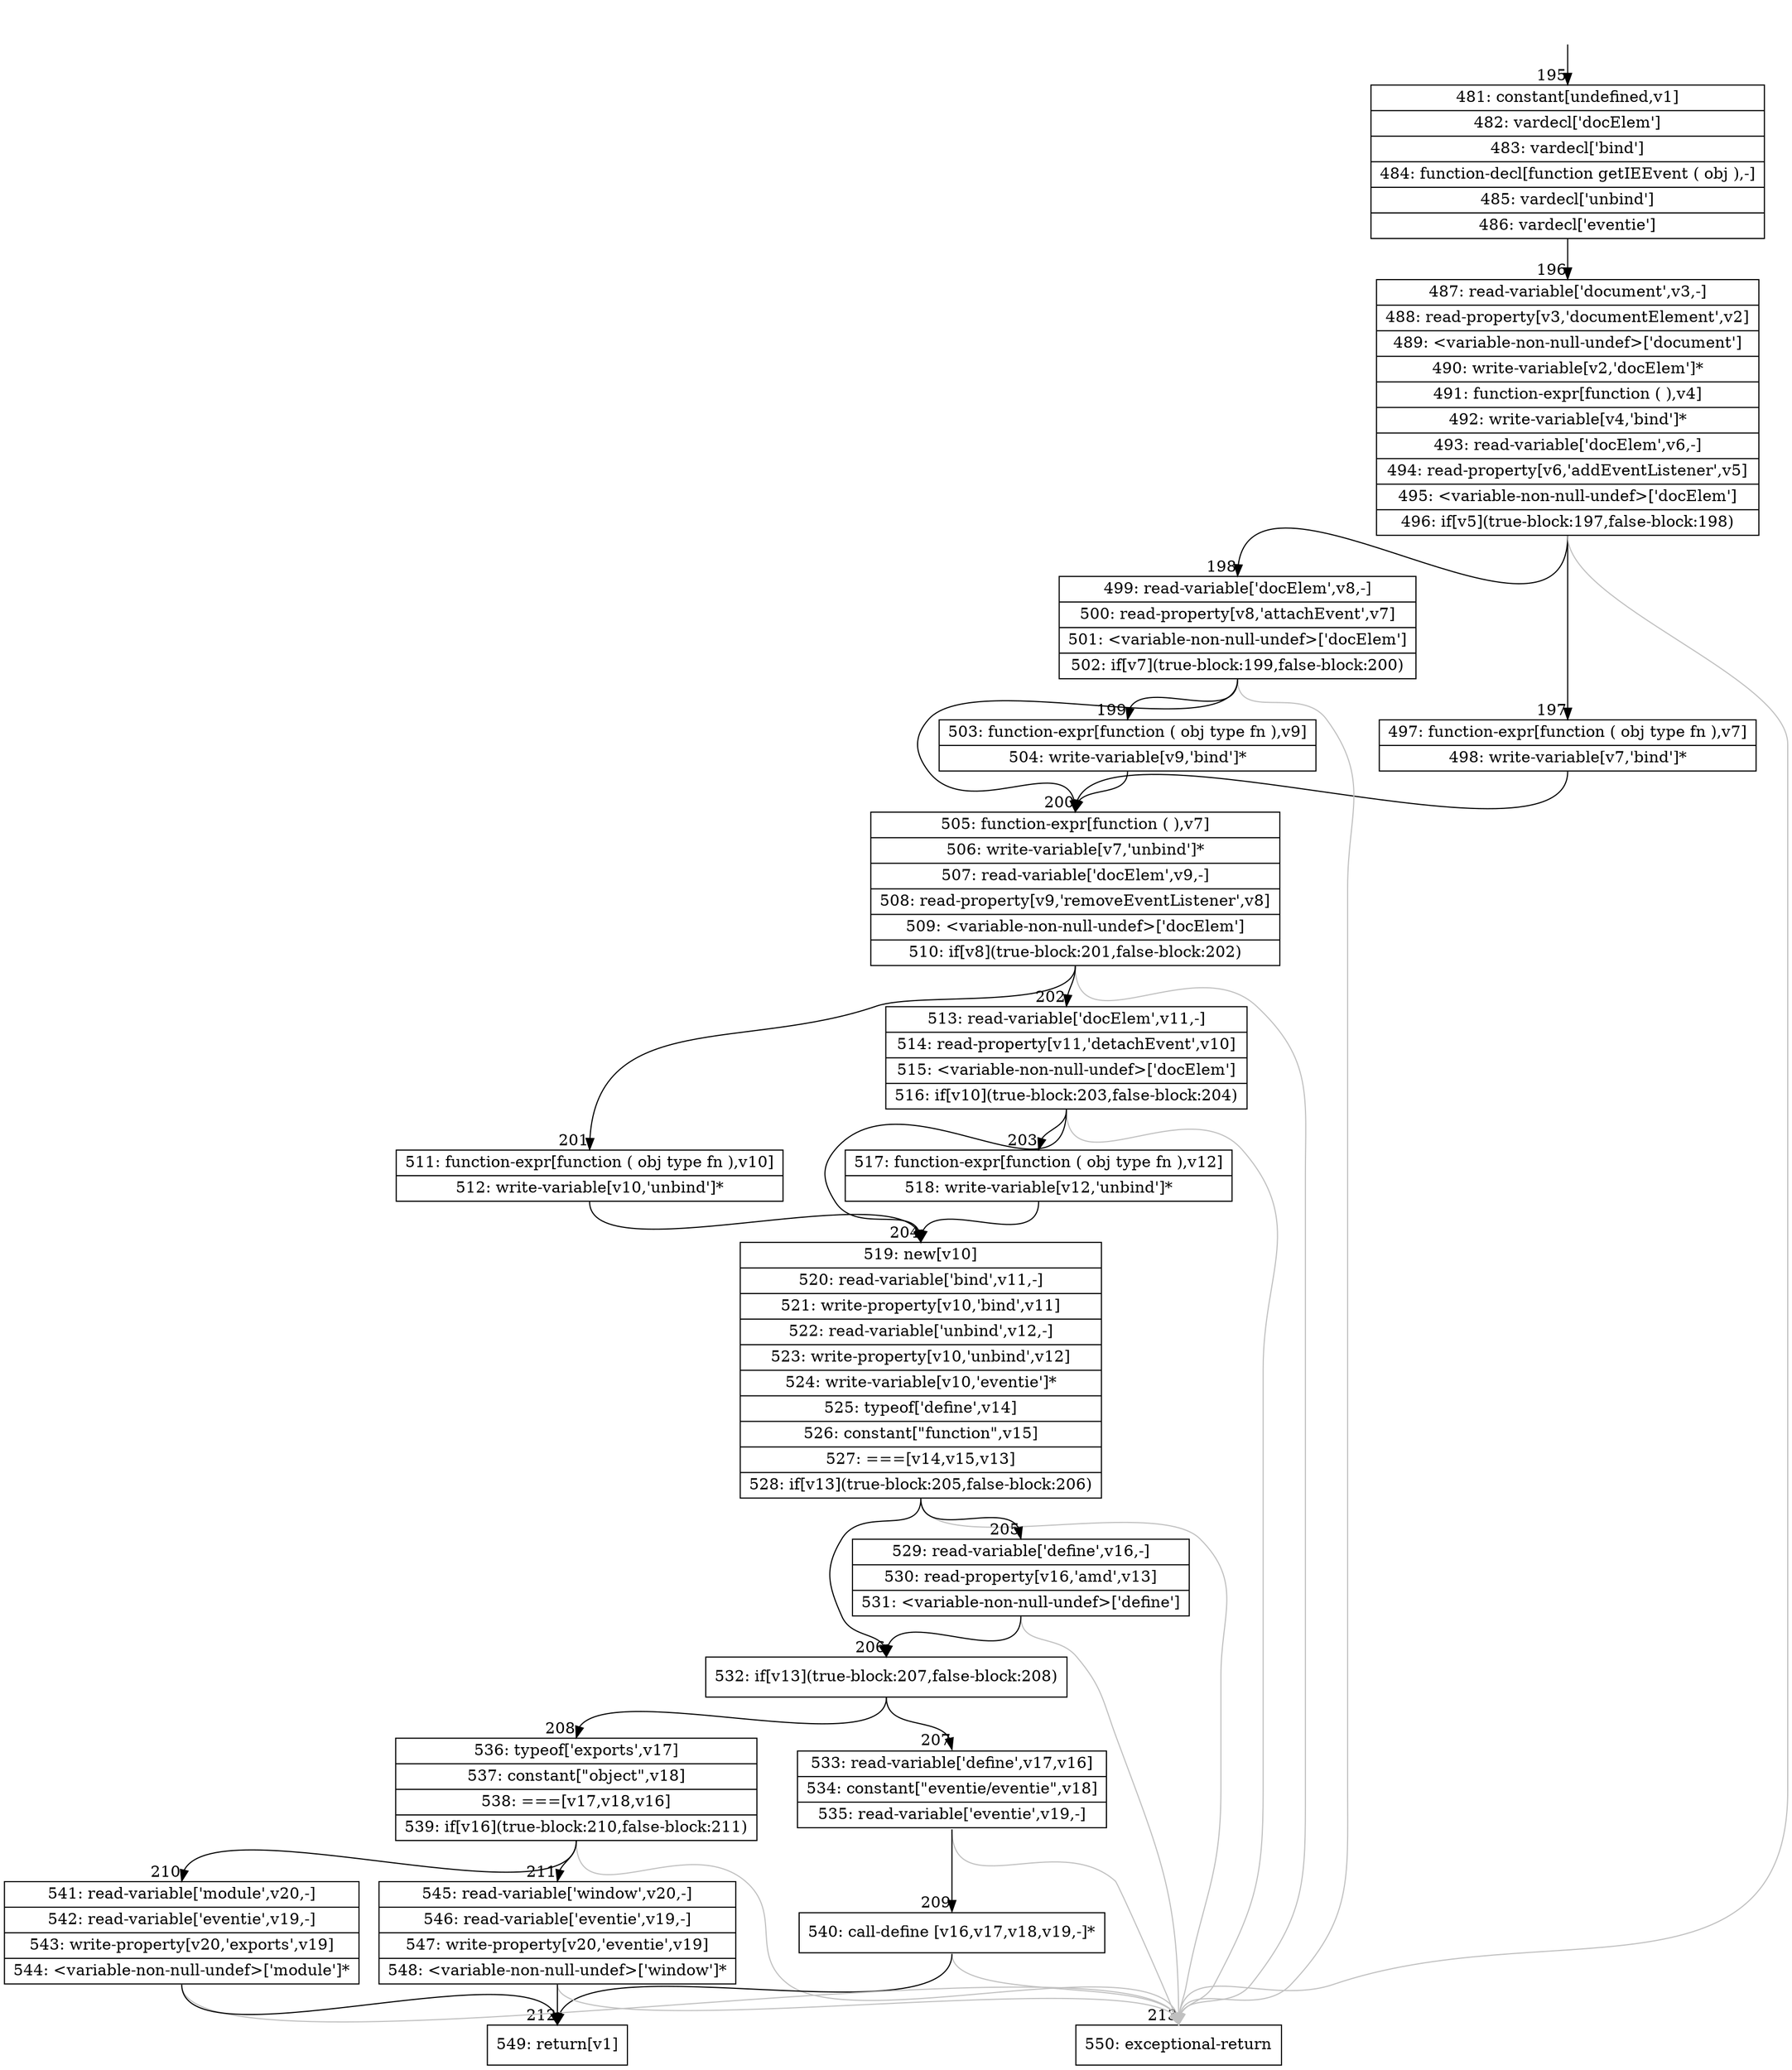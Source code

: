 digraph {
rankdir="TD"
BB_entry11[shape=none,label=""];
BB_entry11 -> BB195 [tailport=s, headport=n, headlabel="    195"]
BB195 [shape=record label="{481: constant[undefined,v1]|482: vardecl['docElem']|483: vardecl['bind']|484: function-decl[function getIEEvent ( obj ),-]|485: vardecl['unbind']|486: vardecl['eventie']}" ] 
BB195 -> BB196 [tailport=s, headport=n, headlabel="      196"]
BB196 [shape=record label="{487: read-variable['document',v3,-]|488: read-property[v3,'documentElement',v2]|489: \<variable-non-null-undef\>['document']|490: write-variable[v2,'docElem']*|491: function-expr[function ( ),v4]|492: write-variable[v4,'bind']*|493: read-variable['docElem',v6,-]|494: read-property[v6,'addEventListener',v5]|495: \<variable-non-null-undef\>['docElem']|496: if[v5](true-block:197,false-block:198)}" ] 
BB196 -> BB197 [tailport=s, headport=n, headlabel="      197"]
BB196 -> BB198 [tailport=s, headport=n, headlabel="      198"]
BB196 -> BB213 [tailport=s, headport=n, color=gray, headlabel="      213"]
BB197 [shape=record label="{497: function-expr[function ( obj type fn ),v7]|498: write-variable[v7,'bind']*}" ] 
BB197 -> BB200 [tailport=s, headport=n, headlabel="      200"]
BB198 [shape=record label="{499: read-variable['docElem',v8,-]|500: read-property[v8,'attachEvent',v7]|501: \<variable-non-null-undef\>['docElem']|502: if[v7](true-block:199,false-block:200)}" ] 
BB198 -> BB199 [tailport=s, headport=n, headlabel="      199"]
BB198 -> BB200 [tailport=s, headport=n]
BB198 -> BB213 [tailport=s, headport=n, color=gray]
BB199 [shape=record label="{503: function-expr[function ( obj type fn ),v9]|504: write-variable[v9,'bind']*}" ] 
BB199 -> BB200 [tailport=s, headport=n]
BB200 [shape=record label="{505: function-expr[function ( ),v7]|506: write-variable[v7,'unbind']*|507: read-variable['docElem',v9,-]|508: read-property[v9,'removeEventListener',v8]|509: \<variable-non-null-undef\>['docElem']|510: if[v8](true-block:201,false-block:202)}" ] 
BB200 -> BB201 [tailport=s, headport=n, headlabel="      201"]
BB200 -> BB202 [tailport=s, headport=n, headlabel="      202"]
BB200 -> BB213 [tailport=s, headport=n, color=gray]
BB201 [shape=record label="{511: function-expr[function ( obj type fn ),v10]|512: write-variable[v10,'unbind']*}" ] 
BB201 -> BB204 [tailport=s, headport=n, headlabel="      204"]
BB202 [shape=record label="{513: read-variable['docElem',v11,-]|514: read-property[v11,'detachEvent',v10]|515: \<variable-non-null-undef\>['docElem']|516: if[v10](true-block:203,false-block:204)}" ] 
BB202 -> BB203 [tailport=s, headport=n, headlabel="      203"]
BB202 -> BB204 [tailport=s, headport=n]
BB202 -> BB213 [tailport=s, headport=n, color=gray]
BB203 [shape=record label="{517: function-expr[function ( obj type fn ),v12]|518: write-variable[v12,'unbind']*}" ] 
BB203 -> BB204 [tailport=s, headport=n]
BB204 [shape=record label="{519: new[v10]|520: read-variable['bind',v11,-]|521: write-property[v10,'bind',v11]|522: read-variable['unbind',v12,-]|523: write-property[v10,'unbind',v12]|524: write-variable[v10,'eventie']*|525: typeof['define',v14]|526: constant[\"function\",v15]|527: ===[v14,v15,v13]|528: if[v13](true-block:205,false-block:206)}" ] 
BB204 -> BB206 [tailport=s, headport=n, headlabel="      206"]
BB204 -> BB205 [tailport=s, headport=n, headlabel="      205"]
BB204 -> BB213 [tailport=s, headport=n, color=gray]
BB205 [shape=record label="{529: read-variable['define',v16,-]|530: read-property[v16,'amd',v13]|531: \<variable-non-null-undef\>['define']}" ] 
BB205 -> BB206 [tailport=s, headport=n]
BB205 -> BB213 [tailport=s, headport=n, color=gray]
BB206 [shape=record label="{532: if[v13](true-block:207,false-block:208)}" ] 
BB206 -> BB207 [tailport=s, headport=n, headlabel="      207"]
BB206 -> BB208 [tailport=s, headport=n, headlabel="      208"]
BB207 [shape=record label="{533: read-variable['define',v17,v16]|534: constant[\"eventie/eventie\",v18]|535: read-variable['eventie',v19,-]}" ] 
BB207 -> BB209 [tailport=s, headport=n, headlabel="      209"]
BB207 -> BB213 [tailport=s, headport=n, color=gray]
BB208 [shape=record label="{536: typeof['exports',v17]|537: constant[\"object\",v18]|538: ===[v17,v18,v16]|539: if[v16](true-block:210,false-block:211)}" ] 
BB208 -> BB210 [tailport=s, headport=n, headlabel="      210"]
BB208 -> BB211 [tailport=s, headport=n, headlabel="      211"]
BB208 -> BB213 [tailport=s, headport=n, color=gray]
BB209 [shape=record label="{540: call-define [v16,v17,v18,v19,-]*}" ] 
BB209 -> BB212 [tailport=s, headport=n, headlabel="      212"]
BB209 -> BB213 [tailport=s, headport=n, color=gray]
BB210 [shape=record label="{541: read-variable['module',v20,-]|542: read-variable['eventie',v19,-]|543: write-property[v20,'exports',v19]|544: \<variable-non-null-undef\>['module']*}" ] 
BB210 -> BB212 [tailport=s, headport=n]
BB210 -> BB213 [tailport=s, headport=n, color=gray]
BB211 [shape=record label="{545: read-variable['window',v20,-]|546: read-variable['eventie',v19,-]|547: write-property[v20,'eventie',v19]|548: \<variable-non-null-undef\>['window']*}" ] 
BB211 -> BB212 [tailport=s, headport=n]
BB211 -> BB213 [tailport=s, headport=n, color=gray]
BB212 [shape=record label="{549: return[v1]}" ] 
BB213 [shape=record label="{550: exceptional-return}" ] 
//#$~ 229
}
